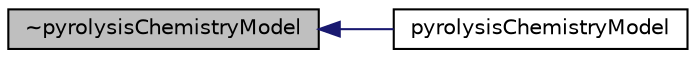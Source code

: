 digraph "~pyrolysisChemistryModel"
{
  bgcolor="transparent";
  edge [fontname="Helvetica",fontsize="10",labelfontname="Helvetica",labelfontsize="10"];
  node [fontname="Helvetica",fontsize="10",shape=record];
  rankdir="LR";
  Node1 [label="~pyrolysisChemistryModel",height=0.2,width=0.4,color="black", fillcolor="grey75", style="filled", fontcolor="black"];
  Node1 -> Node2 [dir="back",color="midnightblue",fontsize="10",style="solid",fontname="Helvetica"];
  Node2 [label="pyrolysisChemistryModel",height=0.2,width=0.4,color="black",URL="$a02047.html#a48b5b00a3a5a0b6d6ca7eeaea3170457",tooltip="Construct from mesh and phase name. "];
}
